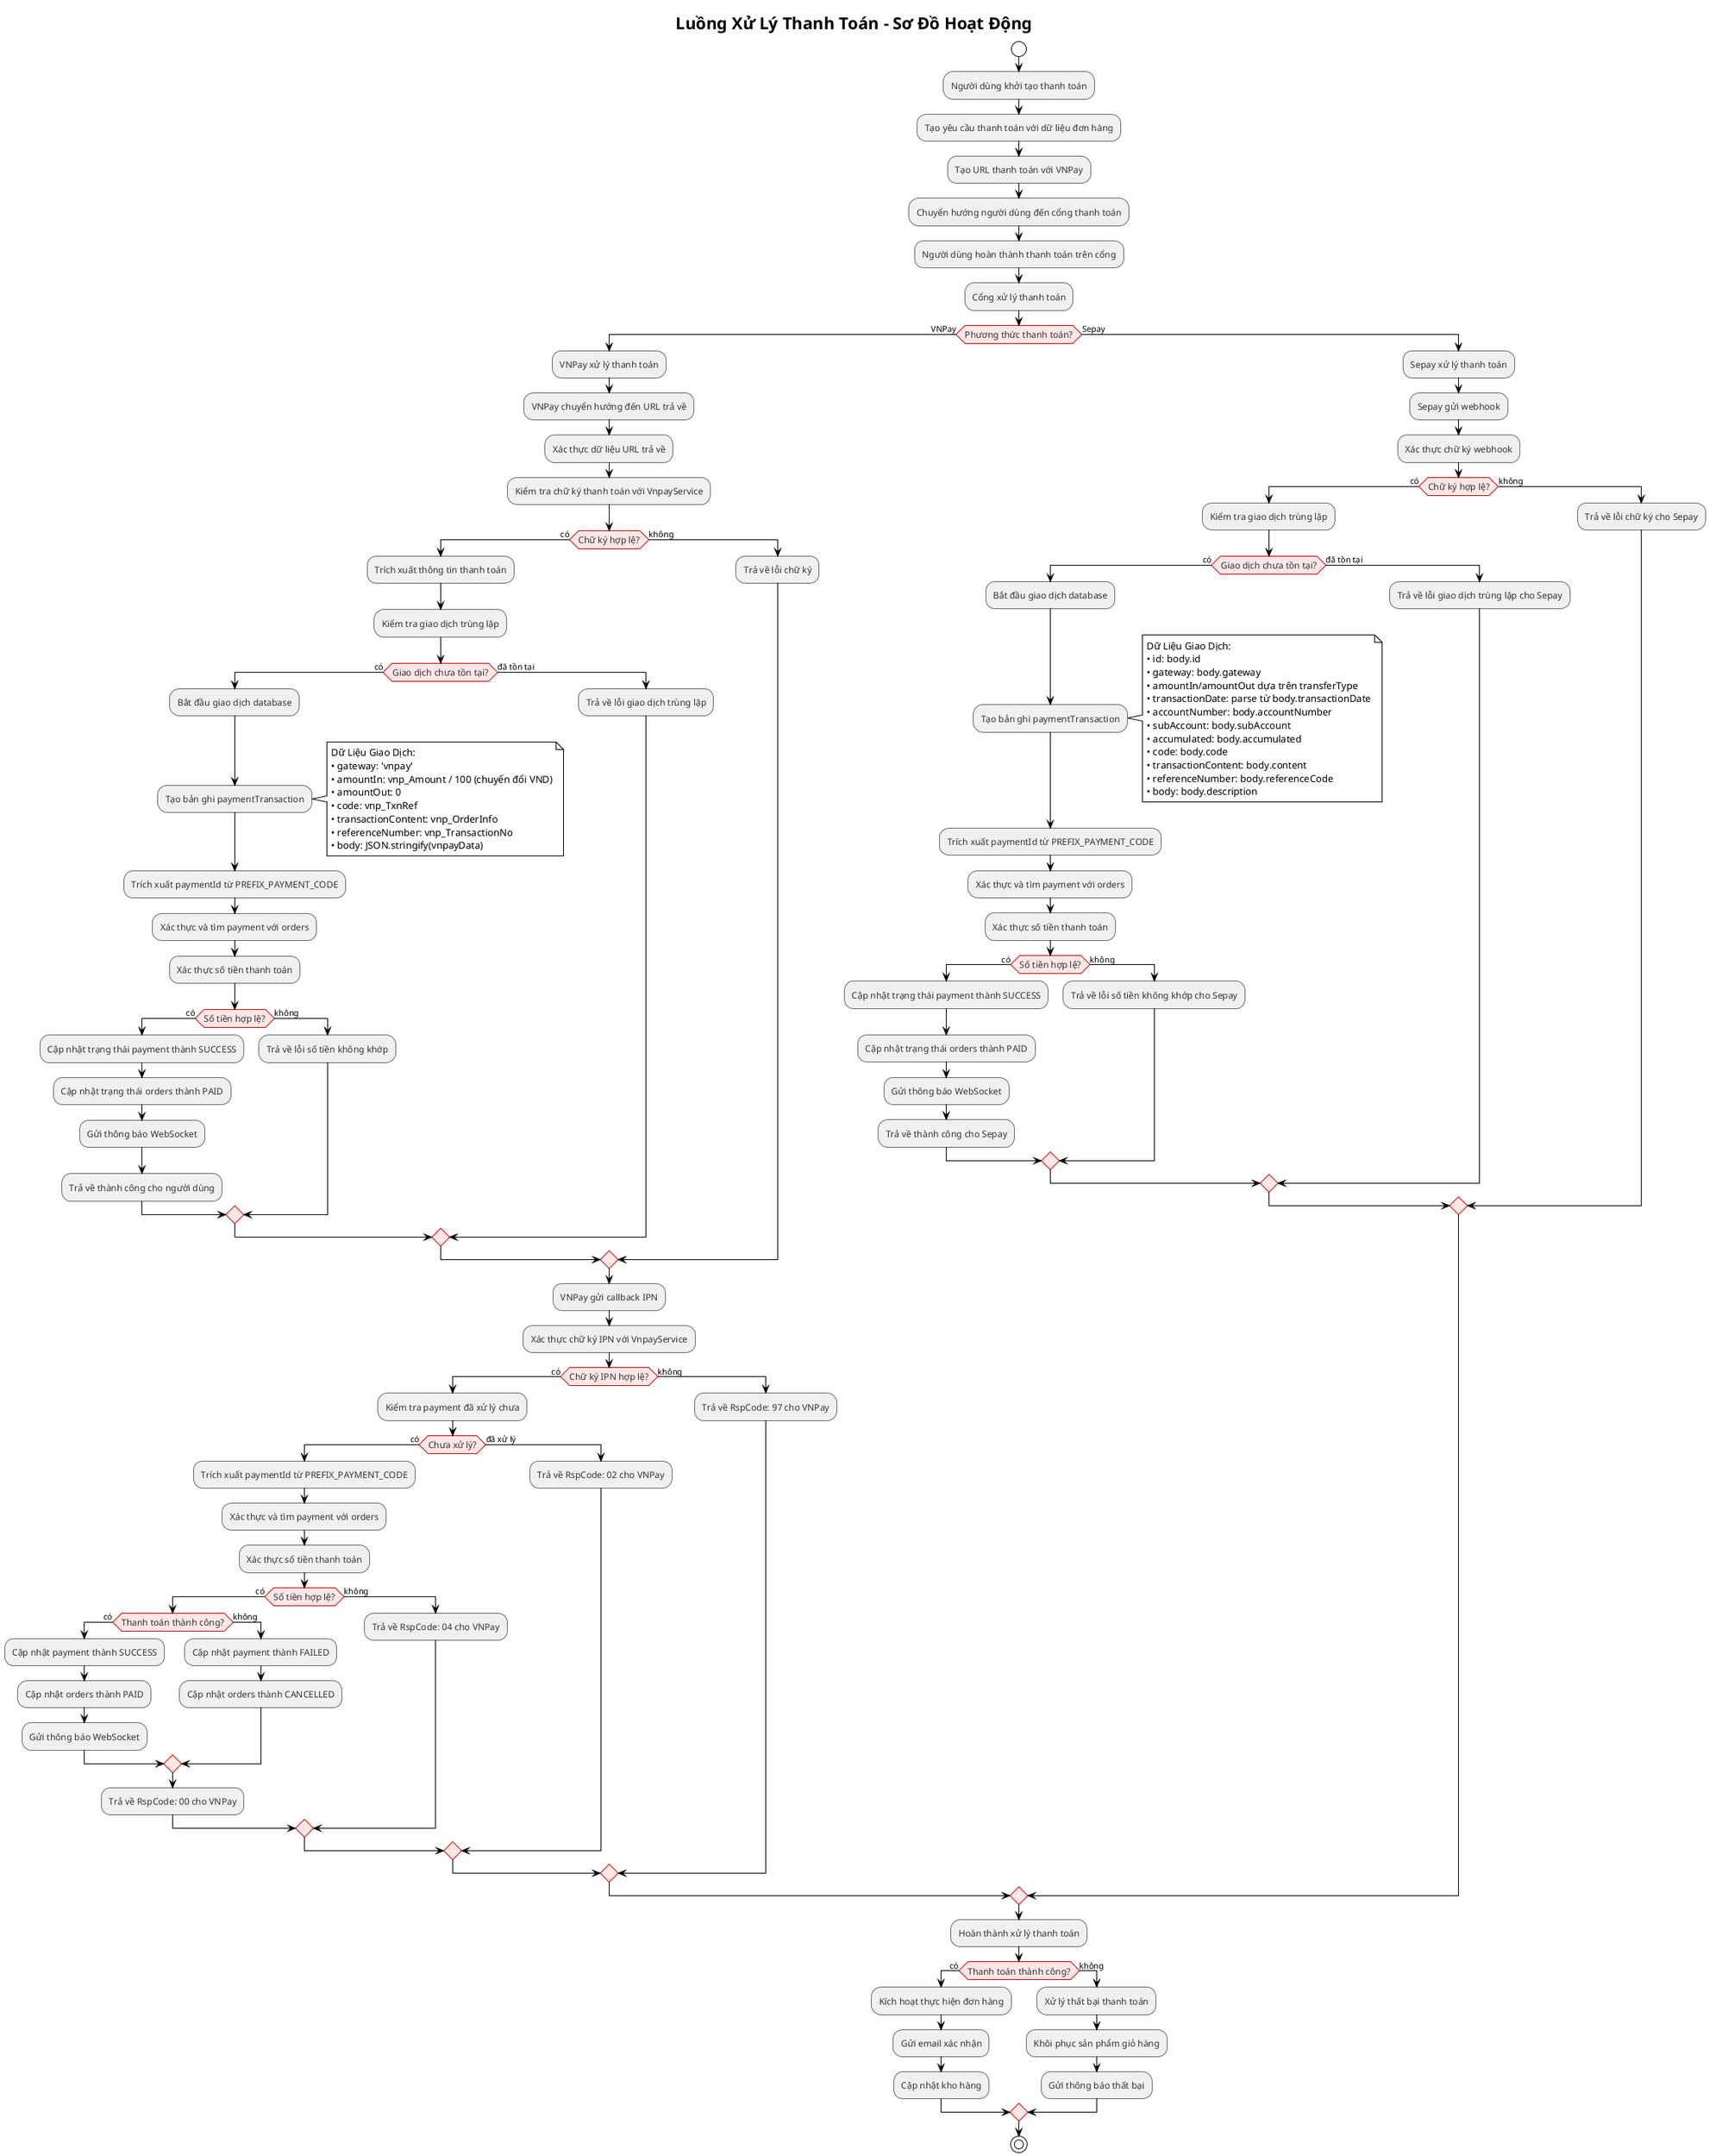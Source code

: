 @startuml Payment Processing Activity Diagram
!theme plain
skinparam backgroundColor #FFFFFF
skinparam activityFontSize 12
skinparam activityFontColor #333333
skinparam activityBorderColor #666666
skinparam activityBackgroundColor #F0F0F0
skinparam activityDiamondBackgroundColor #FFE6E6
skinparam activityDiamondBorderColor #CC0000

title Luồng Xử Lý Thanh Toán - Sơ Đồ Hoạt Động

start

:Người dùng khởi tạo thanh toán;

:Tạo yêu cầu thanh toán với dữ liệu đơn hàng;
:Tạo URL thanh toán với VNPay;
:Chuyển hướng người dùng đến cổng thanh toán;

:Người dùng hoàn thành thanh toán trên cổng;
:Cổng xử lý thanh toán;

if (Phương thức thanh toán?) then (VNPay)
  :VNPay xử lý thanh toán;
  :VNPay chuyển hướng đến URL trả về;

  :Xác thực dữ liệu URL trả về;
  :Kiểm tra chữ ký thanh toán với VnpayService;
  if (Chữ ký hợp lệ?) then (có)
    :Trích xuất thông tin thanh toán;
    :Kiểm tra giao dịch trùng lặp;
    if (Giao dịch chưa tồn tại?) then (có)
      :Bắt đầu giao dịch database;
      :Tạo bản ghi paymentTransaction;
      note right
      Dữ Liệu Giao Dịch:
      • gateway: 'vnpay'
      • amountIn: vnp_Amount / 100 (chuyển đổi VND)
      • amountOut: 0
      • code: vnp_TxnRef
      • transactionContent: vnp_OrderInfo
      • referenceNumber: vnp_TransactionNo
      • body: JSON.stringify(vnpayData)
      end note
      :Trích xuất paymentId từ PREFIX_PAYMENT_CODE;
      :Xác thực và tìm payment với orders;
      :Xác thực số tiền thanh toán;
      if (Số tiền hợp lệ?) then (có)
        :Cập nhật trạng thái payment thành SUCCESS;
        :Cập nhật trạng thái orders thành PAID;
        :Gửi thông báo WebSocket;
        :Trả về thành công cho người dùng;
      else (không)
        :Trả về lỗi số tiền không khớp;
      endif
    else (đã tồn tại)
      :Trả về lỗi giao dịch trùng lặp;
    endif
  else (không)
    :Trả về lỗi chữ ký;
  endif

  :VNPay gửi callback IPN;
  :Xác thực chữ ký IPN với VnpayService;
  if (Chữ ký IPN hợp lệ?) then (có)
    :Kiểm tra payment đã xử lý chưa;
    if (Chưa xử lý?) then (có)
      :Trích xuất paymentId từ PREFIX_PAYMENT_CODE;
      :Xác thực và tìm payment với orders;
      :Xác thực số tiền thanh toán;
      if (Số tiền hợp lệ?) then (có)
        if (Thanh toán thành công?) then (có)
          :Cập nhật payment thành SUCCESS;
          :Cập nhật orders thành PAID;
          :Gửi thông báo WebSocket;
        else (không)
          :Cập nhật payment thành FAILED;
          :Cập nhật orders thành CANCELLED;
        endif
        :Trả về RspCode: 00 cho VNPay;
      else (không)
        :Trả về RspCode: 04 cho VNPay;
      endif
    else (đã xử lý)
      :Trả về RspCode: 02 cho VNPay;
    endif
  else (không)
    :Trả về RspCode: 97 cho VNPay;
  endif

else (Sepay)
  :Sepay xử lý thanh toán;
  :Sepay gửi webhook;

  :Xác thực chữ ký webhook;
  if (Chữ ký hợp lệ?) then (có)
    :Kiểm tra giao dịch trùng lặp;
    if (Giao dịch chưa tồn tại?) then (có)
      :Bắt đầu giao dịch database;
      :Tạo bản ghi paymentTransaction;
      note right
      Dữ Liệu Giao Dịch:
      • id: body.id
      • gateway: body.gateway
      • amountIn/amountOut dựa trên transferType
      • transactionDate: parse từ body.transactionDate
      • accountNumber: body.accountNumber
      • subAccount: body.subAccount
      • accumulated: body.accumulated
      • code: body.code
      • transactionContent: body.content
      • referenceNumber: body.referenceCode
      • body: body.description
      end note
      :Trích xuất paymentId từ PREFIX_PAYMENT_CODE;
      :Xác thực và tìm payment với orders;
      :Xác thực số tiền thanh toán;
      if (Số tiền hợp lệ?) then (có)
        :Cập nhật trạng thái payment thành SUCCESS;
        :Cập nhật trạng thái orders thành PAID;
        :Gửi thông báo WebSocket;
        :Trả về thành công cho Sepay;
      else (không)
        :Trả về lỗi số tiền không khớp cho Sepay;
      endif
    else (đã tồn tại)
      :Trả về lỗi giao dịch trùng lặp cho Sepay;
    endif
  else (không)
    :Trả về lỗi chữ ký cho Sepay;
  endif
endif

:Hoàn thành xử lý thanh toán;

if (Thanh toán thành công?) then (có)
  :Kích hoạt thực hiện đơn hàng;
  :Gửi email xác nhận;
  :Cập nhật kho hàng;
else (không)
  :Xử lý thất bại thanh toán;
  :Khôi phục sản phẩm giỏ hàng;
  :Gửi thông báo thất bại;
endif

stop

@enduml
